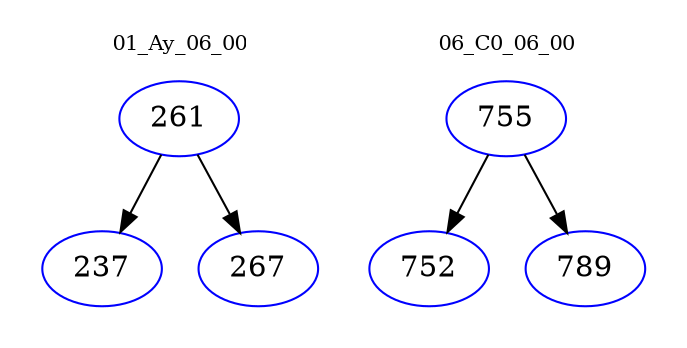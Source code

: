 digraph{
subgraph cluster_0 {
color = white
label = "01_Ay_06_00";
fontsize=10;
T0_261 [label="261", color="blue"]
T0_261 -> T0_237 [color="black"]
T0_237 [label="237", color="blue"]
T0_261 -> T0_267 [color="black"]
T0_267 [label="267", color="blue"]
}
subgraph cluster_1 {
color = white
label = "06_C0_06_00";
fontsize=10;
T1_755 [label="755", color="blue"]
T1_755 -> T1_752 [color="black"]
T1_752 [label="752", color="blue"]
T1_755 -> T1_789 [color="black"]
T1_789 [label="789", color="blue"]
}
}
